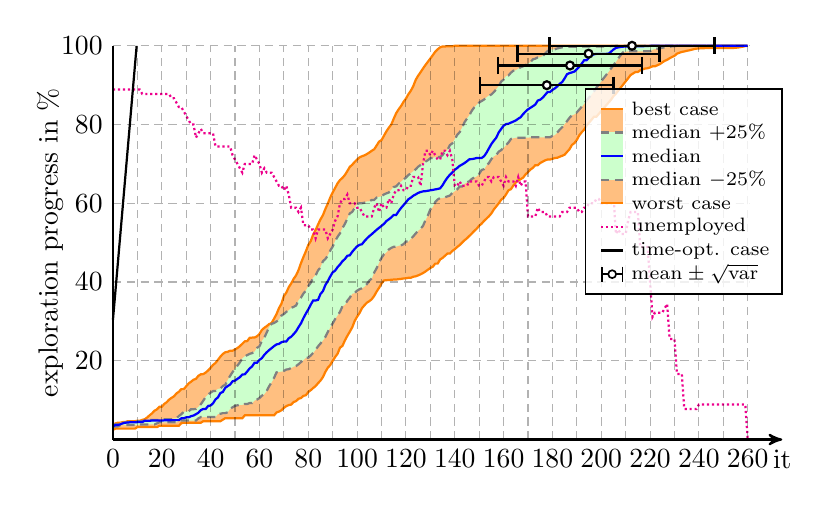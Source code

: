 \begin{tikzpicture}[thick]


% plot data, scaled to 8cm
\begin{scope}[yscale=0.05, xscale=0.031]
\draw[draw=orange, fill=orange!50] (0.00, 2.44) -- (1.00, 2.77) -- (2.00, 2.77) -- (3.00, 2.77) -- (4.00, 2.77) -- (5.00, 2.77) -- (6.00, 2.77) -- (7.00, 2.77) -- (8.00, 2.77) -- (9.00, 2.77) -- (10.00, 3.16) -- (11.00, 3.16) -- (12.00, 3.16) -- (13.00, 3.16) -- (14.00, 3.16) -- (15.00, 3.16) -- (16.00, 3.16) -- (17.00, 3.16) -- (18.00, 3.16) -- (19.00, 3.49) -- (20.00, 3.49) -- (21.00, 3.49) -- (22.00, 3.49) -- (23.00, 3.49) -- (24.00, 3.49) -- (25.00, 3.49) -- (26.00, 3.49) -- (27.00, 3.49) -- (28.00, 4.16) -- (29.00, 4.27) -- (30.00, 4.27) -- (31.00, 4.27) -- (32.00, 4.27) -- (33.00, 4.27) -- (34.00, 4.27) -- (35.00, 4.27) -- (36.00, 4.27) -- (37.00, 4.66) -- (38.00, 4.66) -- (39.00, 4.66) -- (40.00, 4.66) -- (41.00, 4.66) -- (42.00, 4.66) -- (43.00, 4.66) -- (44.00, 4.66) -- (45.00, 5.04) -- (46.00, 5.43) -- (47.00, 5.43) -- (48.00, 5.43) -- (49.00, 5.43) -- (50.00, 5.43) -- (51.00, 5.43) -- (52.00, 5.43) -- (53.00, 5.43) -- (54.00, 6.15) -- (55.00, 6.15) -- (56.00, 6.15) -- (57.00, 6.15) -- (58.00, 6.15) -- (59.00, 6.15) -- (60.00, 6.15) -- (61.00, 6.15) -- (62.00, 6.15) -- (63.00, 6.15) -- (64.00, 6.15) -- (65.00, 6.15) -- (66.00, 6.15) -- (67.00, 6.87) -- (68.00, 7.10) -- (69.00, 7.43) -- (70.00, 8.04) -- (71.00, 8.48) -- (72.00, 8.76) -- (73.00, 8.87) -- (74.00, 9.53) -- (75.00, 9.76) -- (76.00, 10.37) -- (77.00, 10.53) -- (78.00, 11.09) -- (79.00, 11.25) -- (80.00, 12.08) -- (81.00, 12.53) -- (82.00, 13.08) -- (83.00, 13.58) -- (84.00, 14.30) -- (85.00, 14.97) -- (86.00, 15.85) -- (87.00, 17.18) -- (88.00, 18.24) -- (89.00, 18.90) -- (90.00, 20.01) -- (91.00, 20.95) -- (92.00, 21.78) -- (93.00, 23.34) -- (94.00, 23.78) -- (95.00, 25.17) -- (96.00, 26.33) -- (97.00, 27.38) -- (98.00, 28.49) -- (99.00, 30.10) -- (100.00, 31.21) -- (101.00, 32.15) -- (102.00, 33.37) -- (103.00, 34.09) -- (104.00, 34.76) -- (105.00, 35.14) -- (106.00, 35.64) -- (107.00, 36.47) -- (108.00, 37.58) -- (109.00, 38.53) -- (110.00, 39.63) -- (111.00, 40.41) -- (112.00, 40.47) -- (113.00, 40.52) -- (114.00, 40.58) -- (115.00, 40.63) -- (116.00, 40.63) -- (117.00, 40.74) -- (118.00, 40.80) -- (119.00, 40.91) -- (120.00, 40.96) -- (121.00, 41.08) -- (122.00, 41.08) -- (123.00, 41.35) -- (124.00, 41.46) -- (125.00, 41.69) -- (126.00, 41.96) -- (127.00, 42.29) -- (128.00, 42.68) -- (129.00, 43.13) -- (130.00, 43.57) -- (131.00, 43.90) -- (132.00, 44.68) -- (133.00, 44.68) -- (134.00, 45.73) -- (135.00, 46.12) -- (136.00, 46.67) -- (137.00, 47.23) -- (138.00, 47.23) -- (139.00, 47.89) -- (140.00, 48.34) -- (141.00, 48.89) -- (142.00, 49.39) -- (143.00, 50.00) -- (144.00, 50.61) -- (145.00, 51.11) -- (146.00, 51.72) -- (147.00, 52.33) -- (148.00, 52.99) -- (149.00, 53.55) -- (150.00, 54.32) -- (151.00, 54.82) -- (152.00, 55.54) -- (153.00, 56.10) -- (154.00, 56.71) -- (155.00, 57.43) -- (156.00, 58.43) -- (157.00, 59.20) -- (158.00, 59.98) -- (159.00, 60.92) -- (160.00, 61.36) -- (161.00, 62.25) -- (162.00, 63.30) -- (163.00, 63.58) -- (164.00, 64.52) -- (165.00, 65.30) -- (166.00, 65.80) -- (167.00, 66.13) -- (168.00, 66.52) -- (169.00, 67.35) -- (170.00, 67.90) -- (171.00, 68.57) -- (172.00, 69.01) -- (173.00, 69.68) -- (174.00, 69.68) -- (175.00, 70.23) -- (176.00, 70.57) -- (177.00, 70.90) -- (178.00, 71.12) -- (179.00, 71.12) -- (180.00, 71.29) -- (181.00, 71.51) -- (182.00, 71.56) -- (183.00, 71.84) -- (184.00, 72.06) -- (185.00, 72.34) -- (186.00, 73.06) -- (187.00, 73.73) -- (188.00, 74.83) -- (189.00, 75.28) -- (190.00, 76.11) -- (191.00, 77.27) -- (192.00, 78.05) -- (193.00, 78.71) -- (194.00, 79.77) -- (195.00, 80.49) -- (196.00, 81.21) -- (197.00, 81.98) -- (198.00, 81.98) -- (199.00, 82.71) -- (200.00, 83.43) -- (201.00, 84.15) -- (202.00, 84.87) -- (203.00, 85.59) -- (204.00, 86.31) -- (205.00, 87.20) -- (206.00, 87.86) -- (207.00, 88.64) -- (208.00, 89.41) -- (209.00, 90.19) -- (210.00, 90.96) -- (211.00, 91.74) -- (212.00, 92.57) -- (213.00, 92.96) -- (214.00, 93.35) -- (215.00, 93.35) -- (216.00, 93.79) -- (217.00, 94.01) -- (218.00, 94.24) -- (219.00, 94.29) -- (220.00, 94.51) -- (221.00, 94.79) -- (222.00, 94.79) -- (223.00, 95.07) -- (224.00, 95.34) -- (225.00, 95.79) -- (226.00, 96.18) -- (227.00, 96.45) -- (228.00, 96.84) -- (229.00, 97.17) -- (230.00, 97.45) -- (231.00, 98.00) -- (232.00, 98.23) -- (233.00, 98.45) -- (234.00, 98.56) -- (235.00, 98.73) -- (236.00, 98.84) -- (237.00, 99.00) -- (238.00, 99.17) -- (239.00, 99.28) -- (240.00, 99.33) -- (241.00, 99.39) -- (242.00, 99.39) -- (243.00, 99.45) -- (244.00, 99.45) -- (245.00, 99.45) -- (246.00, 99.45) -- (247.00, 99.45) -- (248.00, 99.45) -- (249.00, 99.45) -- (250.00, 99.45) -- (251.00, 99.45) -- (252.00, 99.45) -- (253.00, 99.45) -- (254.00, 99.45) -- (255.00, 99.50) -- (256.00, 99.56) -- (257.00, 99.67) -- (258.00, 99.78) -- (259.00, 99.94) -- (260.00, 100.00) -- (260.00, 100.00) -- (259.00, 100.00) -- (258.00, 100.00) -- (257.00, 100.00) -- (256.00, 100.00) -- (255.00, 100.00) -- (254.00, 100.00) -- (253.00, 100.00) -- (252.00, 100.00) -- (251.00, 100.00) -- (250.00, 100.00) -- (249.00, 100.00) -- (248.00, 100.00) -- (247.00, 100.00) -- (246.00, 100.00) -- (245.00, 100.00) -- (244.00, 100.00) -- (243.00, 100.00) -- (242.00, 100.00) -- (241.00, 100.00) -- (240.00, 100.00) -- (239.00, 100.00) -- (238.00, 100.00) -- (237.00, 100.00) -- (236.00, 100.00) -- (235.00, 100.00) -- (234.00, 100.00) -- (233.00, 100.00) -- (232.00, 100.00) -- (231.00, 100.00) -- (230.00, 100.00) -- (229.00, 100.00) -- (228.00, 100.00) -- (227.00, 100.00) -- (226.00, 100.00) -- (225.00, 100.00) -- (224.00, 100.00) -- (223.00, 100.00) -- (222.00, 100.00) -- (221.00, 100.00) -- (220.00, 100.00) -- (219.00, 100.00) -- (218.00, 100.00) -- (217.00, 100.00) -- (216.00, 100.00) -- (215.00, 100.00) -- (214.00, 100.00) -- (213.00, 100.00) -- (212.00, 100.00) -- (211.00, 100.00) -- (210.00, 100.00) -- (209.00, 100.00) -- (208.00, 100.00) -- (207.00, 100.00) -- (206.00, 100.00) -- (205.00, 100.00) -- (204.00, 100.00) -- (203.00, 100.00) -- (202.00, 100.00) -- (201.00, 100.00) -- (200.00, 100.00) -- (199.00, 100.00) -- (198.00, 100.00) -- (197.00, 100.00) -- (196.00, 100.00) -- (195.00, 100.00) -- (194.00, 100.00) -- (193.00, 100.00) -- (192.00, 100.00) -- (191.00, 100.00) -- (190.00, 100.00) -- (189.00, 100.00) -- (188.00, 100.00) -- (187.00, 100.00) -- (186.00, 100.00) -- (185.00, 100.00) -- (184.00, 100.00) -- (183.00, 100.00) -- (182.00, 100.00) -- (181.00, 100.00) -- (180.00, 100.00) -- (179.00, 100.00) -- (178.00, 100.00) -- (177.00, 100.00) -- (176.00, 100.00) -- (175.00, 100.00) -- (174.00, 100.00) -- (173.00, 100.00) -- (172.00, 100.00) -- (171.00, 100.00) -- (170.00, 100.00) -- (169.00, 100.00) -- (168.00, 100.00) -- (167.00, 100.00) -- (166.00, 100.00) -- (165.00, 100.00) -- (164.00, 100.00) -- (163.00, 100.00) -- (162.00, 100.00) -- (161.00, 100.00) -- (160.00, 100.00) -- (159.00, 100.00) -- (158.00, 100.00) -- (157.00, 100.00) -- (156.00, 100.00) -- (155.00, 100.00) -- (154.00, 100.00) -- (153.00, 100.00) -- (152.00, 100.00) -- (151.00, 100.00) -- (150.00, 100.00) -- (149.00, 100.00) -- (148.00, 100.00) -- (147.00, 100.00) -- (146.00, 100.00) -- (145.00, 100.00) -- (144.00, 100.00) -- (143.00, 100.00) -- (142.00, 100.00) -- (141.00, 100.00) -- (140.00, 100.00) -- (139.00, 99.89) -- (138.00, 99.89) -- (137.00, 99.89) -- (136.00, 99.83) -- (135.00, 99.83) -- (134.00, 99.61) -- (133.00, 99.11) -- (132.00, 98.50) -- (131.00, 97.62) -- (130.00, 96.78) -- (129.00, 95.95) -- (128.00, 95.12) -- (127.00, 94.24) -- (126.00, 93.29) -- (125.00, 92.41) -- (124.00, 91.35) -- (123.00, 89.75) -- (122.00, 88.58) -- (121.00, 87.69) -- (120.00, 86.59) -- (119.00, 85.75) -- (118.00, 84.70) -- (117.00, 83.87) -- (116.00, 82.87) -- (115.00, 81.49) -- (114.00, 79.99) -- (113.00, 79.21) -- (112.00, 78.27) -- (111.00, 77.16) -- (110.00, 76.05) -- (109.00, 75.67) -- (108.00, 74.67) -- (107.00, 73.73) -- (106.00, 73.34) -- (105.00, 72.89) -- (104.00, 72.51) -- (103.00, 72.17) -- (102.00, 71.95) -- (101.00, 71.67) -- (100.00, 71.12) -- (99.00, 70.51) -- (98.00, 69.79) -- (97.00, 69.24) -- (96.00, 68.18) -- (95.00, 67.18) -- (94.00, 66.46) -- (93.00, 65.91) -- (92.00, 65.08) -- (91.00, 63.91) -- (90.00, 62.75) -- (89.00, 61.47) -- (88.00, 59.92) -- (87.00, 58.54) -- (86.00, 56.98) -- (85.00, 55.93) -- (84.00, 54.60) -- (83.00, 53.22) -- (82.00, 52.05) -- (81.00, 50.39) -- (80.00, 49.39) -- (79.00, 47.78) -- (78.00, 46.34) -- (77.00, 44.79) -- (76.00, 43.02) -- (75.00, 41.69) -- (74.00, 40.80) -- (73.00, 39.63) -- (72.00, 38.69) -- (71.00, 37.31) -- (70.00, 36.42) -- (69.00, 34.48) -- (68.00, 33.37) -- (67.00, 31.87) -- (66.00, 30.71) -- (65.00, 29.60) -- (64.00, 29.32) -- (63.00, 28.82) -- (62.00, 28.38) -- (61.00, 27.83) -- (60.00, 26.83) -- (59.00, 26.22) -- (58.00, 25.89) -- (57.00, 25.89) -- (56.00, 25.83) -- (55.00, 25.00) -- (54.00, 24.94) -- (53.00, 24.33) -- (52.00, 23.73) -- (51.00, 23.23) -- (50.00, 22.89) -- (49.00, 22.56) -- (48.00, 22.56) -- (47.00, 22.28) -- (46.00, 22.17) -- (45.00, 21.73) -- (44.00, 21.06) -- (43.00, 20.23) -- (42.00, 19.46) -- (41.00, 18.96) -- (40.00, 18.24) -- (39.00, 17.57) -- (38.00, 17.02) -- (37.00, 16.63) -- (36.00, 16.57) -- (35.00, 16.19) -- (34.00, 15.41) -- (33.00, 15.19) -- (32.00, 14.69) -- (31.00, 14.25) -- (30.00, 13.53) -- (29.00, 12.80) -- (28.00, 12.80) -- (27.00, 12.14) -- (26.00, 11.70) -- (25.00, 10.98) -- (24.00, 10.59) -- (23.00, 10.14) -- (22.00, 9.48) -- (21.00, 9.04) -- (20.00, 8.31) -- (19.00, 8.31) -- (18.00, 7.65) -- (17.00, 7.32) -- (16.00, 6.65) -- (15.00, 6.15) -- (14.00, 5.60) -- (13.00, 5.16) -- (12.00, 4.99) -- (11.00, 4.77) -- (10.00, 4.77) -- (9.00, 4.66) -- (8.00, 4.66) -- (7.00, 4.66) -- (6.00, 4.66) -- (5.00, 4.43) -- (4.00, 4.43) -- (3.00, 4.27) -- (2.00, 4.27) -- (1.00, 4.10) -- (0.00, 3.38);
\draw[gray, densely dashed, fill=green!20] (0.00, 3.22) -- (1.00, 3.33) -- (2.00, 3.33) -- (3.00, 3.66) -- (4.00, 3.66) -- (5.00, 3.66) -- (6.00, 3.66) -- (7.00, 3.66) -- (8.00, 3.66) -- (9.00, 3.66) -- (10.00, 3.66) -- (11.00, 3.82) -- (12.00, 3.82) -- (13.00, 3.82) -- (14.00, 3.82) -- (15.00, 3.82) -- (16.00, 3.82) -- (17.00, 3.82) -- (18.00, 4.10) -- (19.00, 4.38) -- (20.00, 4.38) -- (21.00, 4.38) -- (22.00, 4.38) -- (23.00, 4.38) -- (24.00, 4.38) -- (25.00, 4.38) -- (26.00, 4.38) -- (27.00, 4.82) -- (28.00, 4.82) -- (29.00, 4.82) -- (30.00, 4.82) -- (31.00, 4.82) -- (32.00, 4.82) -- (33.00, 4.82) -- (34.00, 4.82) -- (35.00, 5.38) -- (36.00, 5.71) -- (37.00, 5.71) -- (38.00, 5.71) -- (39.00, 5.71) -- (40.00, 5.71) -- (41.00, 5.71) -- (42.00, 5.71) -- (43.00, 6.49) -- (44.00, 6.54) -- (45.00, 6.71) -- (46.00, 6.71) -- (47.00, 6.93) -- (48.00, 7.82) -- (49.00, 8.20) -- (50.00, 8.54) -- (51.00, 8.70) -- (52.00, 8.81) -- (53.00, 8.81) -- (54.00, 9.04) -- (55.00, 9.04) -- (56.00, 9.26) -- (57.00, 9.26) -- (58.00, 9.92) -- (59.00, 10.14) -- (60.00, 10.53) -- (61.00, 11.14) -- (62.00, 11.53) -- (63.00, 12.36) -- (64.00, 13.58) -- (65.00, 14.52) -- (66.00, 15.69) -- (67.00, 17.07) -- (68.00, 17.18) -- (69.00, 17.24) -- (70.00, 17.41) -- (71.00, 17.79) -- (72.00, 17.85) -- (73.00, 18.18) -- (74.00, 18.51) -- (75.00, 18.68) -- (76.00, 19.12) -- (77.00, 19.68) -- (78.00, 20.18) -- (79.00, 20.73) -- (80.00, 20.79) -- (81.00, 21.34) -- (82.00, 22.01) -- (83.00, 22.78) -- (84.00, 23.67) -- (85.00, 24.39) -- (86.00, 25.17) -- (87.00, 26.05) -- (88.00, 27.33) -- (89.00, 28.49) -- (90.00, 29.49) -- (91.00, 30.60) -- (92.00, 31.54) -- (93.00, 32.43) -- (94.00, 33.87) -- (95.00, 34.20) -- (96.00, 35.25) -- (97.00, 36.03) -- (98.00, 37.03) -- (99.00, 37.20) -- (100.00, 37.80) -- (101.00, 38.19) -- (102.00, 38.41) -- (103.00, 38.80) -- (104.00, 39.47) -- (105.00, 40.35) -- (106.00, 40.91) -- (107.00, 42.41) -- (108.00, 43.51) -- (109.00, 44.90) -- (110.00, 46.12) -- (111.00, 47.06) -- (112.00, 47.56) -- (113.00, 48.28) -- (114.00, 48.67) -- (115.00, 48.95) -- (116.00, 49.00) -- (117.00, 49.22) -- (118.00, 49.33) -- (119.00, 49.61) -- (120.00, 50.28) -- (121.00, 50.28) -- (122.00, 51.00) -- (123.00, 51.61) -- (124.00, 52.33) -- (125.00, 53.05) -- (126.00, 53.55) -- (127.00, 54.27) -- (128.00, 55.71) -- (129.00, 56.93) -- (130.00, 58.48) -- (131.00, 59.04) -- (132.00, 60.31) -- (133.00, 60.98) -- (134.00, 61.31) -- (135.00, 61.31) -- (136.00, 61.53) -- (137.00, 61.75) -- (138.00, 61.97) -- (139.00, 62.64) -- (140.00, 63.08) -- (141.00, 63.53) -- (142.00, 64.25) -- (143.00, 64.25) -- (144.00, 64.97) -- (145.00, 65.35) -- (146.00, 65.58) -- (147.00, 66.19) -- (148.00, 66.57) -- (149.00, 66.85) -- (150.00, 67.46) -- (151.00, 68.46) -- (152.00, 68.68) -- (153.00, 69.62) -- (154.00, 70.23) -- (155.00, 71.23) -- (156.00, 71.95) -- (157.00, 72.28) -- (158.00, 73.12) -- (159.00, 73.50) -- (160.00, 74.11) -- (161.00, 74.78) -- (162.00, 75.44) -- (163.00, 76.33) -- (164.00, 76.55) -- (165.00, 76.66) -- (166.00, 76.66) -- (167.00, 76.66) -- (168.00, 76.66) -- (169.00, 76.66) -- (170.00, 76.66) -- (171.00, 76.77) -- (172.00, 76.77) -- (173.00, 76.77) -- (174.00, 76.77) -- (175.00, 76.77) -- (176.00, 76.77) -- (177.00, 76.77) -- (178.00, 76.77) -- (179.00, 76.77) -- (180.00, 77.11) -- (181.00, 77.33) -- (182.00, 77.99) -- (183.00, 78.71) -- (184.00, 79.32) -- (185.00, 80.16) -- (186.00, 80.88) -- (187.00, 81.71) -- (188.00, 82.37) -- (189.00, 82.59) -- (190.00, 83.09) -- (191.00, 83.81) -- (192.00, 84.53) -- (193.00, 85.25) -- (194.00, 86.14) -- (195.00, 86.86) -- (196.00, 87.64) -- (197.00, 88.41) -- (198.00, 89.36) -- (199.00, 90.13) -- (200.00, 90.96) -- (201.00, 91.80) -- (202.00, 92.57) -- (203.00, 93.40) -- (204.00, 94.24) -- (205.00, 95.07) -- (206.00, 95.90) -- (207.00, 96.84) -- (208.00, 97.67) -- (209.00, 98.39) -- (210.00, 98.50) -- (211.00, 98.61) -- (212.00, 98.61) -- (213.00, 98.61) -- (214.00, 98.61) -- (215.00, 98.61) -- (216.00, 98.61) -- (217.00, 98.61) -- (218.00, 98.61) -- (219.00, 98.61) -- (220.00, 98.61) -- (221.00, 99.00) -- (222.00, 99.17) -- (223.00, 99.28) -- (224.00, 99.39) -- (225.00, 99.50) -- (226.00, 99.61) -- (227.00, 99.67) -- (228.00, 99.72) -- (229.00, 99.89) -- (230.00, 99.89) -- (231.00, 100.00) -- (232.00, 100.00) -- (233.00, 100.00) -- (234.00, 100.00) -- (235.00, 100.00) -- (236.00, 100.00) -- (237.00, 100.00) -- (238.00, 100.00) -- (239.00, 100.00) -- (240.00, 100.00) -- (241.00, 100.00) -- (242.00, 100.00) -- (243.00, 100.00) -- (244.00, 100.00) -- (245.00, 100.00) -- (246.00, 100.00) -- (247.00, 100.00) -- (248.00, 100.00) -- (249.00, 100.00) -- (250.00, 100.00) -- (251.00, 100.00) -- (252.00, 100.00) -- (253.00, 100.00) -- (254.00, 100.00) -- (255.00, 100.00) -- (256.00, 100.00) -- (257.00, 100.00) -- (258.00, 100.00) -- (259.00, 100.00) -- (260.00, 100.00) -- (260.00, 100.00) -- (259.00, 100.00) -- (258.00, 100.00) -- (257.00, 100.00) -- (256.00, 100.00) -- (255.00, 100.00) -- (254.00, 100.00) -- (253.00, 100.00) -- (252.00, 100.00) -- (251.00, 100.00) -- (250.00, 100.00) -- (249.00, 100.00) -- (248.00, 100.00) -- (247.00, 100.00) -- (246.00, 100.00) -- (245.00, 100.00) -- (244.00, 100.00) -- (243.00, 100.00) -- (242.00, 100.00) -- (241.00, 100.00) -- (240.00, 100.00) -- (239.00, 100.00) -- (238.00, 100.00) -- (237.00, 100.00) -- (236.00, 100.00) -- (235.00, 100.00) -- (234.00, 100.00) -- (233.00, 100.00) -- (232.00, 100.00) -- (231.00, 100.00) -- (230.00, 100.00) -- (229.00, 100.00) -- (228.00, 100.00) -- (227.00, 100.00) -- (226.00, 100.00) -- (225.00, 100.00) -- (224.00, 100.00) -- (223.00, 100.00) -- (222.00, 100.00) -- (221.00, 100.00) -- (220.00, 100.00) -- (219.00, 100.00) -- (218.00, 100.00) -- (217.00, 100.00) -- (216.00, 100.00) -- (215.00, 100.00) -- (214.00, 100.00) -- (213.00, 100.00) -- (212.00, 100.00) -- (211.00, 100.00) -- (210.00, 100.00) -- (209.00, 100.00) -- (208.00, 100.00) -- (207.00, 100.00) -- (206.00, 100.00) -- (205.00, 99.94) -- (204.00, 99.94) -- (203.00, 99.83) -- (202.00, 99.83) -- (201.00, 99.83) -- (200.00, 99.83) -- (199.00, 99.83) -- (198.00, 99.83) -- (197.00, 99.83) -- (196.00, 99.83) -- (195.00, 99.83) -- (194.00, 99.83) -- (193.00, 99.83) -- (192.00, 99.78) -- (191.00, 99.78) -- (190.00, 99.78) -- (189.00, 99.78) -- (188.00, 99.78) -- (187.00, 99.78) -- (186.00, 99.78) -- (185.00, 99.72) -- (184.00, 99.61) -- (183.00, 99.50) -- (182.00, 99.33) -- (181.00, 99.11) -- (180.00, 99.11) -- (179.00, 98.89) -- (178.00, 98.67) -- (177.00, 98.00) -- (176.00, 97.39) -- (175.00, 97.06) -- (174.00, 97.06) -- (173.00, 96.73) -- (172.00, 96.56) -- (171.00, 95.84) -- (170.00, 95.51) -- (169.00, 95.12) -- (168.00, 94.79) -- (167.00, 94.57) -- (166.00, 94.18) -- (165.00, 93.79) -- (164.00, 93.68) -- (163.00, 93.18) -- (162.00, 92.46) -- (161.00, 92.29) -- (160.00, 91.41) -- (159.00, 90.91) -- (158.00, 89.75) -- (157.00, 88.97) -- (156.00, 88.25) -- (155.00, 87.64) -- (154.00, 87.36) -- (153.00, 86.92) -- (152.00, 86.36) -- (151.00, 85.98) -- (150.00, 85.59) -- (149.00, 85.03) -- (148.00, 84.37) -- (147.00, 83.54) -- (146.00, 82.37) -- (145.00, 81.49) -- (144.00, 80.60) -- (143.00, 79.21) -- (142.00, 78.05) -- (141.00, 77.38) -- (140.00, 76.27) -- (139.00, 75.22) -- (138.00, 74.78) -- (137.00, 73.50) -- (136.00, 73.17) -- (135.00, 72.23) -- (134.00, 71.78) -- (133.00, 71.73) -- (132.00, 71.73) -- (131.00, 71.51) -- (130.00, 71.45) -- (129.00, 70.95) -- (128.00, 70.57) -- (127.00, 70.23) -- (126.00, 69.73) -- (125.00, 69.29) -- (124.00, 68.63) -- (123.00, 68.13) -- (122.00, 67.63) -- (121.00, 67.18) -- (120.00, 66.52) -- (119.00, 66.02) -- (118.00, 65.47) -- (117.00, 64.97) -- (116.00, 64.30) -- (115.00, 64.14) -- (114.00, 63.41) -- (113.00, 62.75) -- (112.00, 62.53) -- (111.00, 62.25) -- (110.00, 61.81) -- (109.00, 61.59) -- (108.00, 61.47) -- (107.00, 60.86) -- (106.00, 60.86) -- (105.00, 60.48) -- (104.00, 60.48) -- (103.00, 60.14) -- (102.00, 60.03) -- (101.00, 60.03) -- (100.00, 59.81) -- (99.00, 58.81) -- (98.00, 57.82) -- (97.00, 57.43) -- (96.00, 56.10) -- (95.00, 54.77) -- (94.00, 53.71) -- (93.00, 52.38) -- (92.00, 51.50) -- (91.00, 50.39) -- (90.00, 49.00) -- (89.00, 48.00) -- (88.00, 46.73) -- (87.00, 45.84) -- (86.00, 45.29) -- (85.00, 43.68) -- (84.00, 42.96) -- (83.00, 41.69) -- (82.00, 41.08) -- (81.00, 39.80) -- (80.00, 38.97) -- (79.00, 37.80) -- (78.00, 37.08) -- (77.00, 36.03) -- (76.00, 35.37) -- (75.00, 34.04) -- (74.00, 33.70) -- (73.00, 33.43) -- (72.00, 32.82) -- (71.00, 32.43) -- (70.00, 31.87) -- (69.00, 31.49) -- (68.00, 30.38) -- (67.00, 29.99) -- (66.00, 29.60) -- (65.00, 29.38) -- (64.00, 28.60) -- (63.00, 27.22) -- (62.00, 25.89) -- (61.00, 25.06) -- (60.00, 23.67) -- (59.00, 23.28) -- (58.00, 22.34) -- (57.00, 21.95) -- (56.00, 21.78) -- (55.00, 21.45) -- (54.00, 21.12) -- (53.00, 20.62) -- (52.00, 19.62) -- (51.00, 18.79) -- (50.00, 18.02) -- (49.00, 17.13) -- (48.00, 16.19) -- (47.00, 15.08) -- (46.00, 13.91) -- (45.00, 13.58) -- (44.00, 12.97) -- (43.00, 12.86) -- (42.00, 12.36) -- (41.00, 12.31) -- (40.00, 11.92) -- (39.00, 11.42) -- (38.00, 10.81) -- (37.00, 9.87) -- (36.00, 8.98) -- (35.00, 8.26) -- (34.00, 7.76) -- (33.00, 7.71) -- (32.00, 7.71) -- (31.00, 7.15) -- (30.00, 7.15) -- (29.00, 7.04) -- (28.00, 6.43) -- (27.00, 5.99) -- (26.00, 5.38) -- (25.00, 5.38) -- (24.00, 5.16) -- (23.00, 5.16) -- (22.00, 5.16) -- (21.00, 5.16) -- (20.00, 4.99) -- (19.00, 4.99) -- (18.00, 4.99) -- (17.00, 4.99) -- (16.00, 4.99) -- (15.00, 4.99) -- (14.00, 4.88) -- (13.00, 4.88) -- (12.00, 4.66) -- (11.00, 4.66) -- (10.00, 4.66) -- (9.00, 4.49) -- (8.00, 4.49) -- (7.00, 4.49) -- (6.00, 4.43) -- (5.00, 4.32) -- (4.00, 4.27) -- (3.00, 4.27) -- (2.00, 3.88) -- (1.00, 3.88) -- (0.00, 3.38);
\draw[blue] (0.00, 3.38) -- (1.00, 3.71) -- (2.00, 3.71) -- (3.00, 3.88) -- (4.00, 4.10) -- (5.00, 4.27) -- (6.00, 4.32) -- (7.00, 4.38) -- (8.00, 4.38) -- (9.00, 4.38) -- (10.00, 4.43) -- (11.00, 4.43) -- (12.00, 4.43) -- (13.00, 4.77) -- (14.00, 4.77) -- (15.00, 4.77) -- (16.00, 4.82) -- (17.00, 4.82) -- (18.00, 4.82) -- (19.00, 4.82) -- (20.00, 4.82) -- (21.00, 4.88) -- (22.00, 4.88) -- (23.00, 4.88) -- (24.00, 4.93) -- (25.00, 4.93) -- (26.00, 4.93) -- (27.00, 4.93) -- (28.00, 5.38) -- (29.00, 5.38) -- (30.00, 5.65) -- (31.00, 5.65) -- (32.00, 5.93) -- (33.00, 6.10) -- (34.00, 6.43) -- (35.00, 6.82) -- (36.00, 7.48) -- (37.00, 7.76) -- (38.00, 7.76) -- (39.00, 8.54) -- (40.00, 8.65) -- (41.00, 9.20) -- (42.00, 10.20) -- (43.00, 10.70) -- (44.00, 11.81) -- (45.00, 12.08) -- (46.00, 13.14) -- (47.00, 13.58) -- (48.00, 13.97) -- (49.00, 14.80) -- (50.00, 14.97) -- (51.00, 15.41) -- (52.00, 15.85) -- (53.00, 16.52) -- (54.00, 16.57) -- (55.00, 17.29) -- (56.00, 18.07) -- (57.00, 18.57) -- (58.00, 19.51) -- (59.00, 19.51) -- (60.00, 20.23) -- (61.00, 20.68) -- (62.00, 21.51) -- (63.00, 22.17) -- (64.00, 22.73) -- (65.00, 23.23) -- (66.00, 23.73) -- (67.00, 24.17) -- (68.00, 24.28) -- (69.00, 24.72) -- (70.00, 24.89) -- (71.00, 24.89) -- (72.00, 25.72) -- (73.00, 26.11) -- (74.00, 26.77) -- (75.00, 27.49) -- (76.00, 28.55) -- (77.00, 29.49) -- (78.00, 30.82) -- (79.00, 31.98) -- (80.00, 33.04) -- (81.00, 34.26) -- (82.00, 35.31) -- (83.00, 35.31) -- (84.00, 35.48) -- (85.00, 36.97) -- (86.00, 37.69) -- (87.00, 39.25) -- (88.00, 40.24) -- (89.00, 41.41) -- (90.00, 42.46) -- (91.00, 42.90) -- (92.00, 43.79) -- (93.00, 44.46) -- (94.00, 45.29) -- (95.00, 45.84) -- (96.00, 46.67) -- (97.00, 46.78) -- (98.00, 47.67) -- (99.00, 48.39) -- (100.00, 49.06) -- (101.00, 49.45) -- (102.00, 49.61) -- (103.00, 50.39) -- (104.00, 51.05) -- (105.00, 51.66) -- (106.00, 52.16) -- (107.00, 52.72) -- (108.00, 53.27) -- (109.00, 53.77) -- (110.00, 54.27) -- (111.00, 54.77) -- (112.00, 55.49) -- (113.00, 55.93) -- (114.00, 56.43) -- (115.00, 57.04) -- (116.00, 57.04) -- (117.00, 57.98) -- (118.00, 58.81) -- (119.00, 59.53) -- (120.00, 60.25) -- (121.00, 61.03) -- (122.00, 61.42) -- (123.00, 61.92) -- (124.00, 62.25) -- (125.00, 62.64) -- (126.00, 62.86) -- (127.00, 63.03) -- (128.00, 63.08) -- (129.00, 63.19) -- (130.00, 63.30) -- (131.00, 63.41) -- (132.00, 63.53) -- (133.00, 63.64) -- (134.00, 63.80) -- (135.00, 64.58) -- (136.00, 65.63) -- (137.00, 66.52) -- (138.00, 67.24) -- (139.00, 67.85) -- (140.00, 68.51) -- (141.00, 68.96) -- (142.00, 69.51) -- (143.00, 69.84) -- (144.00, 70.23) -- (145.00, 70.68) -- (146.00, 71.18) -- (147.00, 71.23) -- (148.00, 71.34) -- (149.00, 71.51) -- (150.00, 71.51) -- (151.00, 71.51) -- (152.00, 71.95) -- (153.00, 72.84) -- (154.00, 73.95) -- (155.00, 75.06) -- (156.00, 75.89) -- (157.00, 76.66) -- (158.00, 77.99) -- (159.00, 78.88) -- (160.00, 79.71) -- (161.00, 80.10) -- (162.00, 80.21) -- (163.00, 80.49) -- (164.00, 80.76) -- (165.00, 81.04) -- (166.00, 81.49) -- (167.00, 81.87) -- (168.00, 82.65) -- (169.00, 83.31) -- (170.00, 83.87) -- (171.00, 84.26) -- (172.00, 84.65) -- (173.00, 85.09) -- (174.00, 86.09) -- (175.00, 86.31) -- (176.00, 86.81) -- (177.00, 87.53) -- (178.00, 88.25) -- (179.00, 88.25) -- (180.00, 88.80) -- (181.00, 89.19) -- (182.00, 89.69) -- (183.00, 90.35) -- (184.00, 90.80) -- (185.00, 91.74) -- (186.00, 92.79) -- (187.00, 93.07) -- (188.00, 93.24) -- (189.00, 93.46) -- (190.00, 94.07) -- (191.00, 94.68) -- (192.00, 95.45) -- (193.00, 96.34) -- (194.00, 96.34) -- (195.00, 97.01) -- (196.00, 97.56) -- (197.00, 97.84) -- (198.00, 97.95) -- (199.00, 97.95) -- (200.00, 97.95) -- (201.00, 97.95) -- (202.00, 97.95) -- (203.00, 98.00) -- (204.00, 98.50) -- (205.00, 99.06) -- (206.00, 99.45) -- (207.00, 99.61) -- (208.00, 99.72) -- (209.00, 99.78) -- (210.00, 99.83) -- (211.00, 99.83) -- (212.00, 99.89) -- (213.00, 99.89) -- (214.00, 99.89) -- (215.00, 99.89) -- (216.00, 99.89) -- (217.00, 99.89) -- (218.00, 99.94) -- (219.00, 99.94) -- (220.00, 100.00) -- (221.00, 100.00) -- (222.00, 100.00) -- (223.00, 100.00) -- (224.00, 100.00) -- (225.00, 100.00) -- (226.00, 100.00) -- (227.00, 100.00) -- (228.00, 100.00) -- (229.00, 100.00) -- (230.00, 100.00) -- (231.00, 100.00) -- (232.00, 100.00) -- (233.00, 100.00) -- (234.00, 100.00) -- (235.00, 100.00) -- (236.00, 100.00) -- (237.00, 100.00) -- (238.00, 100.00) -- (239.00, 100.00) -- (240.00, 100.00) -- (241.00, 100.00) -- (242.00, 100.00) -- (243.00, 100.00) -- (244.00, 100.00) -- (245.00, 100.00) -- (246.00, 100.00) -- (247.00, 100.00) -- (248.00, 100.00) -- (249.00, 100.00) -- (250.00, 100.00) -- (251.00, 100.00) -- (252.00, 100.00) -- (253.00, 100.00) -- (254.00, 100.00) -- (255.00, 100.00) -- (256.00, 100.00) -- (257.00, 100.00) -- (258.00, 100.00) -- (259.00, 100.00) -- (260.00, 100.00);
\draw[densely dotted, magenta] (0.00, 88.89) -- (1.00, 88.89) -- (2.00, 88.89) -- (3.00, 88.89) -- (4.00, 88.89) -- (5.00, 88.89) -- (6.00, 88.89) -- (7.00, 88.89) -- (8.00, 88.89) -- (9.00, 88.89) -- (10.00, 88.89) -- (11.00, 88.89) -- (12.00, 87.78) -- (13.00, 87.78) -- (14.00, 87.78) -- (15.00, 87.78) -- (16.00, 87.78) -- (17.00, 87.78) -- (18.00, 87.78) -- (19.00, 87.78) -- (20.00, 87.78) -- (21.00, 87.78) -- (22.00, 87.78) -- (23.00, 87.78) -- (24.00, 86.67) -- (25.00, 86.67) -- (26.00, 85.56) -- (27.00, 84.44) -- (28.00, 84.44) -- (29.00, 83.33) -- (30.00, 82.22) -- (31.00, 81.11) -- (32.00, 80.00) -- (33.00, 80.00) -- (34.00, 76.67) -- (35.00, 77.78) -- (36.00, 78.89) -- (37.00, 77.78) -- (38.00, 77.78) -- (39.00, 77.78) -- (40.00, 77.78) -- (41.00, 77.78) -- (42.00, 74.44) -- (43.00, 74.44) -- (44.00, 74.44) -- (45.00, 74.44) -- (46.00, 74.44) -- (47.00, 74.44) -- (48.00, 74.44) -- (49.00, 72.22) -- (50.00, 71.11) -- (51.00, 70.00) -- (52.00, 68.89) -- (53.00, 67.78) -- (54.00, 70.00) -- (55.00, 70.00) -- (56.00, 70.00) -- (57.00, 70.00) -- (58.00, 72.22) -- (59.00, 71.11) -- (60.00, 70.00) -- (61.00, 67.78) -- (62.00, 68.89) -- (63.00, 67.78) -- (64.00, 67.78) -- (65.00, 67.78) -- (66.00, 66.67) -- (67.00, 65.56) -- (68.00, 64.44) -- (69.00, 64.44) -- (70.00, 63.33) -- (71.00, 64.44) -- (72.00, 62.22) -- (73.00, 58.89) -- (74.00, 58.89) -- (75.00, 58.89) -- (76.00, 57.78) -- (77.00, 58.89) -- (78.00, 54.44) -- (79.00, 54.44) -- (80.00, 54.44) -- (81.00, 53.33) -- (82.00, 53.33) -- (83.00, 51.11) -- (84.00, 53.33) -- (85.00, 53.33) -- (86.00, 53.33) -- (87.00, 53.33) -- (88.00, 51.11) -- (89.00, 52.22) -- (90.00, 53.33) -- (91.00, 55.56) -- (92.00, 56.67) -- (93.00, 60.00) -- (94.00, 61.11) -- (95.00, 61.11) -- (96.00, 62.22) -- (97.00, 60.00) -- (98.00, 60.00) -- (99.00, 60.00) -- (100.00, 58.89) -- (101.00, 58.89) -- (102.00, 57.78) -- (103.00, 56.67) -- (104.00, 56.67) -- (105.00, 56.67) -- (106.00, 56.67) -- (107.00, 58.89) -- (108.00, 60.00) -- (109.00, 57.78) -- (110.00, 60.00) -- (111.00, 58.89) -- (112.00, 58.89) -- (113.00, 61.11) -- (114.00, 60.00) -- (115.00, 62.22) -- (116.00, 63.33) -- (117.00, 63.33) -- (118.00, 64.44) -- (119.00, 63.33) -- (120.00, 63.33) -- (121.00, 64.44) -- (122.00, 64.44) -- (123.00, 66.67) -- (124.00, 66.67) -- (125.00, 66.67) -- (126.00, 64.44) -- (127.00, 70.00) -- (128.00, 73.33) -- (129.00, 73.33) -- (130.00, 72.22) -- (131.00, 73.33) -- (132.00, 72.22) -- (133.00, 71.11) -- (134.00, 71.11) -- (135.00, 73.33) -- (136.00, 73.33) -- (137.00, 72.22) -- (138.00, 73.33) -- (139.00, 71.11) -- (140.00, 64.44) -- (141.00, 64.44) -- (142.00, 65.56) -- (143.00, 64.44) -- (144.00, 64.44) -- (145.00, 64.44) -- (146.00, 65.56) -- (147.00, 65.56) -- (148.00, 65.56) -- (149.00, 65.56) -- (150.00, 64.44) -- (151.00, 64.44) -- (152.00, 65.56) -- (153.00, 66.67) -- (154.00, 66.67) -- (155.00, 65.56) -- (156.00, 66.67) -- (157.00, 66.67) -- (158.00, 66.67) -- (159.00, 65.56) -- (160.00, 64.44) -- (161.00, 66.67) -- (162.00, 65.56) -- (163.00, 65.56) -- (164.00, 65.56) -- (165.00, 64.44) -- (166.00, 66.67) -- (167.00, 64.44) -- (168.00, 65.56) -- (169.00, 65.56) -- (170.00, 56.67) -- (171.00, 56.67) -- (172.00, 56.67) -- (173.00, 56.67) -- (174.00, 58.89) -- (175.00, 57.78) -- (176.00, 57.78) -- (177.00, 57.78) -- (178.00, 56.67) -- (179.00, 56.67) -- (180.00, 56.67) -- (181.00, 56.67) -- (182.00, 56.67) -- (183.00, 56.67) -- (184.00, 57.78) -- (185.00, 57.78) -- (186.00, 57.78) -- (187.00, 58.89) -- (188.00, 58.89) -- (189.00, 58.89) -- (190.00, 58.89) -- (191.00, 57.78) -- (192.00, 57.78) -- (193.00, 58.89) -- (194.00, 58.89) -- (195.00, 60.00) -- (196.00, 60.00) -- (197.00, 60.00) -- (198.00, 61.11) -- (199.00, 61.11) -- (200.00, 60.00) -- (201.00, 60.00) -- (202.00, 60.00) -- (203.00, 60.00) -- (204.00, 60.00) -- (205.00, 62.22) -- (206.00, 52.22) -- (207.00, 53.33) -- (208.00, 52.22) -- (209.00, 52.22) -- (210.00, 52.22) -- (211.00, 55.56) -- (212.00, 57.78) -- (213.00, 57.78) -- (214.00, 57.78) -- (215.00, 57.78) -- (216.00, 48.89) -- (217.00, 48.89) -- (218.00, 48.89) -- (219.00, 48.89) -- (220.00, 40.00) -- (221.00, 31.11) -- (222.00, 32.22) -- (223.00, 32.22) -- (224.00, 32.22) -- (225.00, 32.22) -- (226.00, 33.33) -- (227.00, 34.44) -- (228.00, 25.56) -- (229.00, 25.56) -- (230.00, 25.56) -- (231.00, 16.67) -- (232.00, 16.67) -- (233.00, 16.67) -- (234.00, 7.78) -- (235.00, 7.78) -- (236.00, 7.78) -- (237.00, 7.78) -- (238.00, 7.78) -- (239.00, 7.78) -- (240.00, 8.89) -- (241.00, 8.89) -- (242.00, 8.89) -- (243.00, 8.89) -- (244.00, 8.89) -- (245.00, 8.89) -- (246.00, 8.89) -- (247.00, 8.89) -- (248.00, 8.89) -- (249.00, 8.89) -- (250.00, 8.89) -- (251.00, 8.89) -- (252.00, 8.89) -- (253.00, 8.89) -- (254.00, 8.89) -- (255.00, 8.89) -- (256.00, 8.89) -- (257.00, 8.89) -- (258.00, 8.89) -- (259.00, 8.89) -- (260.00, 0.00);
\draw[black] (0.00, 30.43) -- (9.70, 100.00);
\draw[densely dashed, thin, black, ystep=20, xstep=10, opacity=0.3] (0, 0) grid (261, 100);
% axis lables
\node[below] at (0, 0) {0};
\node[below] at (20, 0) {20};
\node[below] at (40, 0) {40};
\node[below] at (60, 0) {60};
\node[below] at (80, 0) {80};
\node[below] at (100, 0) {100};
\node[below] at (120, 0) {120};
\node[below] at (140, 0) {140};
\node[below] at (160, 0) {160};
\node[below] at (180, 0) {180};
\node[below] at (200, 0) {200};
\node[below] at (220, 0) {220};
\node[below] at (240, 0) {240};
\node[below] at (260, 0) {260};
\draw[|-|] (149.911, 90) -- (205.489, 90);
\node[draw, circle, fill=white, inner sep=0mm, minimum size=1mm] at (177.7, 90) {};
% 90: 177.7  +-  27.789
\draw[|-|] (157.216, 95) -- (217.184, 95);
\node[draw, circle, fill=white, inner sep=0mm, minimum size=1mm] at (187.2, 95) {};
% 95: 187.2  +-  29.984
\draw[|-|] (165.282, 98) -- (224.318, 98);
\node[draw, circle, fill=white, inner sep=0mm, minimum size=1mm] at (194.8, 98) {};
% 98: 194.8  +-  29.518
\draw[|-|] (178.368, 100) -- (246.832, 100);
\node[draw, circle, fill=white, inner sep=0mm, minimum size=1mm] at (212.6, 100) {};
% 100: 212.6  +-  34.232
\end{scope}


% axes lables
\begin{scope}[yscale=0.05]
\draw (0.00, 0.00) -- (0.00, 100.00);
\node[left] at (0, 20) {20};
\node[left] at (0, 40) {40};
\node[left] at (0, 60) {60};
\node[left] at (0, 80) {80};
\node[left] at (0, 100) {100};
\node[rotate=90] at (-0.8, 50) {exploration progress in \%};
\draw[->, >=stealth'] (0.00, 0.00) -- (8.50, 0.00);
\node[below] at (8.5, 0) {it};
\end{scope}


% legend
\begin{scope}[xshift=6cm, yshift=2.5cm]
\draw[semithick, fill=white, fill opacity=0.8] (0, -0.65) rectangle +(2.5, 2.6);
\scriptsize
\draw[semithick,|-|] (0.2, -.4) -- +(0.28, 0) node[right, black] {$\text{mean} \pm \sqrt{\text{var}}$};
\node[semithick,draw, circle, fill=white, inner sep=0mm, minimum size=1mm] at (0.34, -0.4) {};
\draw (0.2, -.1) -- +(0.28, 0) node[right, black] {time-opt. case};
\draw[magenta, densely dotted] (0.2, 0.2) -- +(0.28, 0) node[right, black] {unemployed};
\fill[orange!50] (0.2, 0.5) rectangle +(0.28, 1.2);
\fill[green!20] (0.2, 0.8) rectangle +(0.28, 0.6);
\draw[orange] (0.2, 1.7) -- +(0.28, 0) node[right, black] {best case};
\draw[gray, densely dashed] (0.2, 1.4) -- +(0.28, 0) node[right, black] {median $+25\%$};
\draw[blue] (0.2, 1.1) -- +(0.28, 0) node[right, black] {median};
\draw[gray, densely dashed] (0.2, 0.8) -- +(0.28, 0) node[right, black] {median $-25\%$};
\draw[orange] (0.2, 0.5) -- +(0.28, 0) node[right, black] {worst case};
\end{scope}
\end{tikzpicture}
